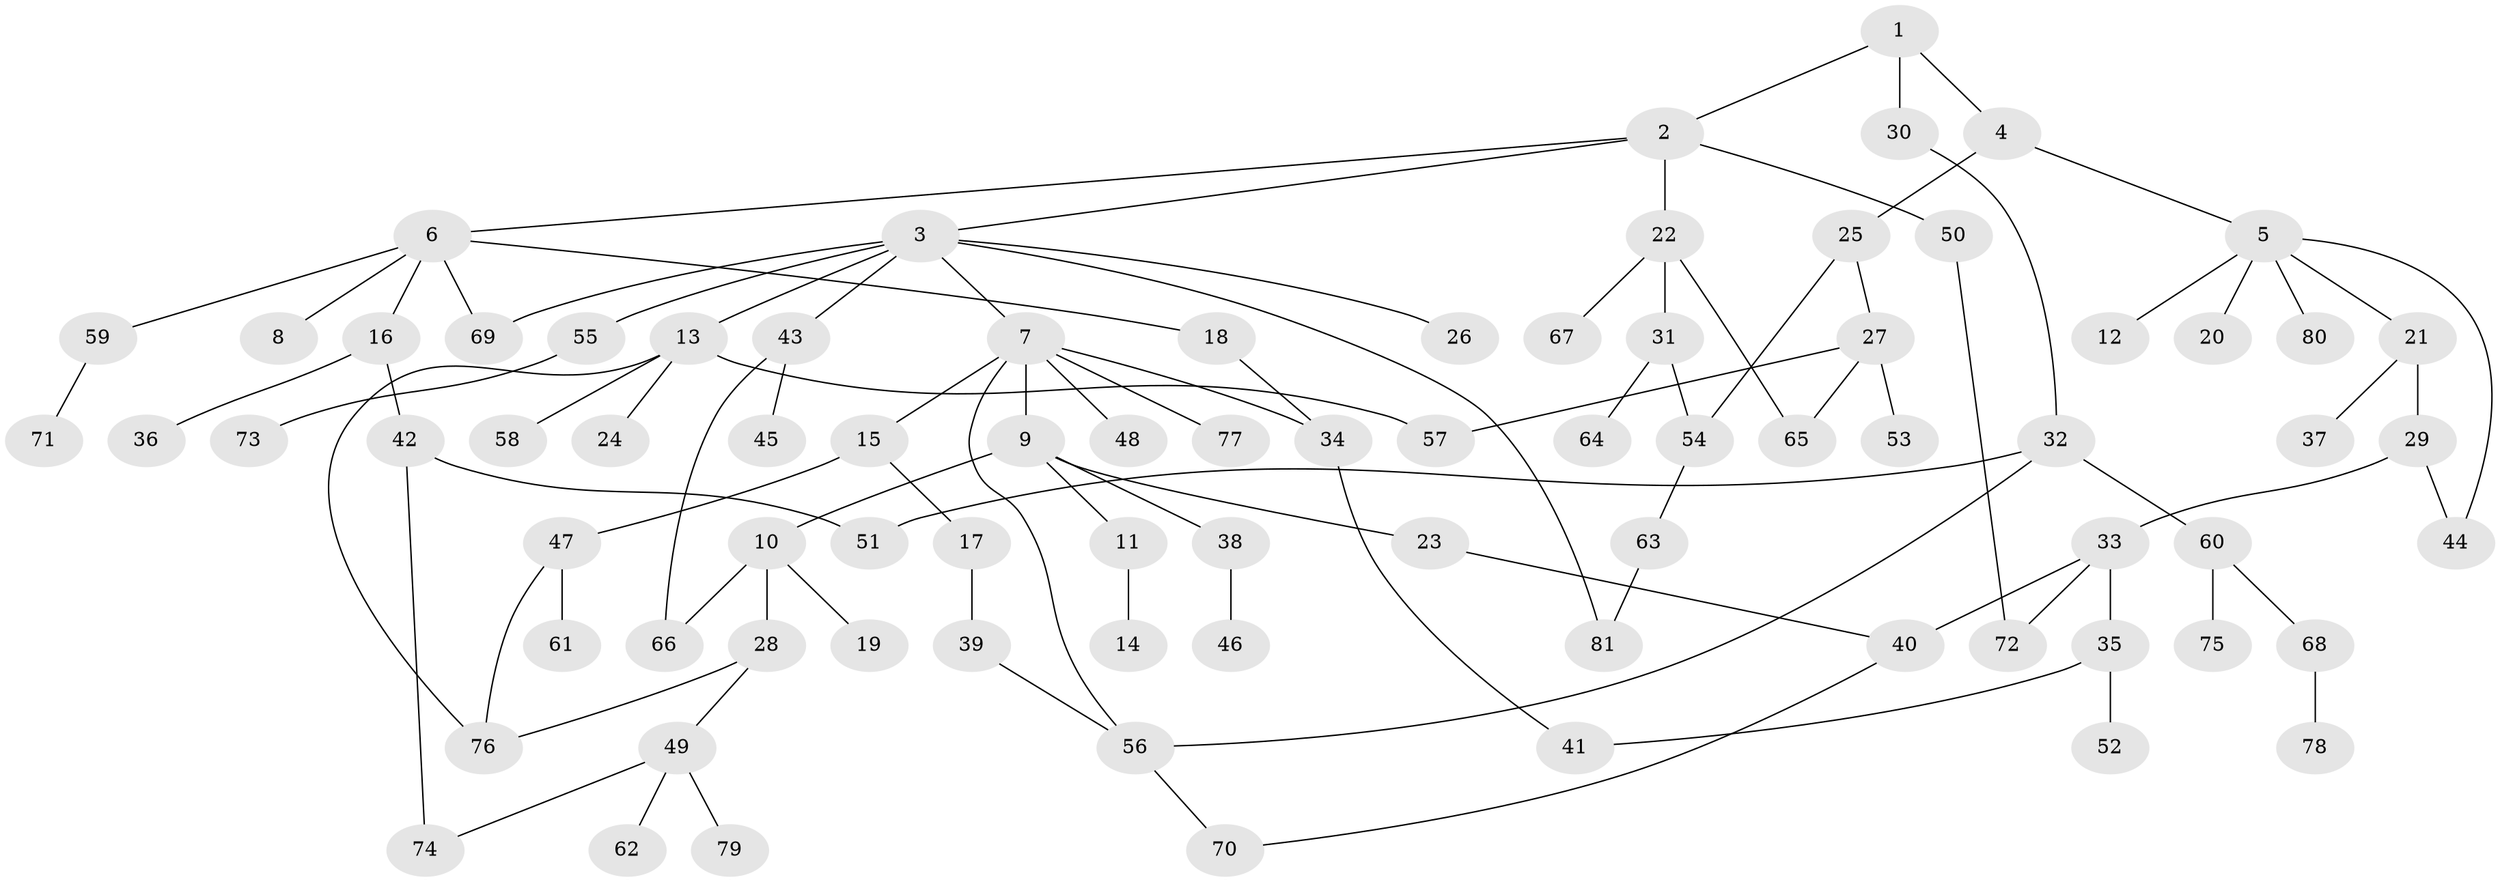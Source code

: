 // Generated by graph-tools (version 1.1) at 2025/10/02/27/25 16:10:54]
// undirected, 81 vertices, 98 edges
graph export_dot {
graph [start="1"]
  node [color=gray90,style=filled];
  1;
  2;
  3;
  4;
  5;
  6;
  7;
  8;
  9;
  10;
  11;
  12;
  13;
  14;
  15;
  16;
  17;
  18;
  19;
  20;
  21;
  22;
  23;
  24;
  25;
  26;
  27;
  28;
  29;
  30;
  31;
  32;
  33;
  34;
  35;
  36;
  37;
  38;
  39;
  40;
  41;
  42;
  43;
  44;
  45;
  46;
  47;
  48;
  49;
  50;
  51;
  52;
  53;
  54;
  55;
  56;
  57;
  58;
  59;
  60;
  61;
  62;
  63;
  64;
  65;
  66;
  67;
  68;
  69;
  70;
  71;
  72;
  73;
  74;
  75;
  76;
  77;
  78;
  79;
  80;
  81;
  1 -- 2;
  1 -- 4;
  1 -- 30;
  2 -- 3;
  2 -- 6;
  2 -- 22;
  2 -- 50;
  3 -- 7;
  3 -- 13;
  3 -- 26;
  3 -- 43;
  3 -- 55;
  3 -- 81;
  3 -- 69;
  4 -- 5;
  4 -- 25;
  5 -- 12;
  5 -- 20;
  5 -- 21;
  5 -- 80;
  5 -- 44;
  6 -- 8;
  6 -- 16;
  6 -- 18;
  6 -- 59;
  6 -- 69;
  7 -- 9;
  7 -- 15;
  7 -- 48;
  7 -- 56;
  7 -- 77;
  7 -- 34;
  9 -- 10;
  9 -- 11;
  9 -- 23;
  9 -- 38;
  10 -- 19;
  10 -- 28;
  10 -- 66;
  11 -- 14;
  13 -- 24;
  13 -- 58;
  13 -- 76;
  13 -- 57;
  15 -- 17;
  15 -- 47;
  16 -- 36;
  16 -- 42;
  17 -- 39;
  18 -- 34;
  21 -- 29;
  21 -- 37;
  22 -- 31;
  22 -- 67;
  22 -- 65;
  23 -- 40;
  25 -- 27;
  25 -- 54;
  27 -- 53;
  27 -- 57;
  27 -- 65;
  28 -- 49;
  28 -- 76;
  29 -- 33;
  29 -- 44;
  30 -- 32;
  31 -- 54;
  31 -- 64;
  32 -- 51;
  32 -- 60;
  32 -- 56;
  33 -- 35;
  33 -- 72;
  33 -- 40;
  34 -- 41;
  35 -- 52;
  35 -- 41;
  38 -- 46;
  39 -- 56;
  40 -- 70;
  42 -- 74;
  42 -- 51;
  43 -- 45;
  43 -- 66;
  47 -- 61;
  47 -- 76;
  49 -- 62;
  49 -- 79;
  49 -- 74;
  50 -- 72;
  54 -- 63;
  55 -- 73;
  56 -- 70;
  59 -- 71;
  60 -- 68;
  60 -- 75;
  63 -- 81;
  68 -- 78;
}
